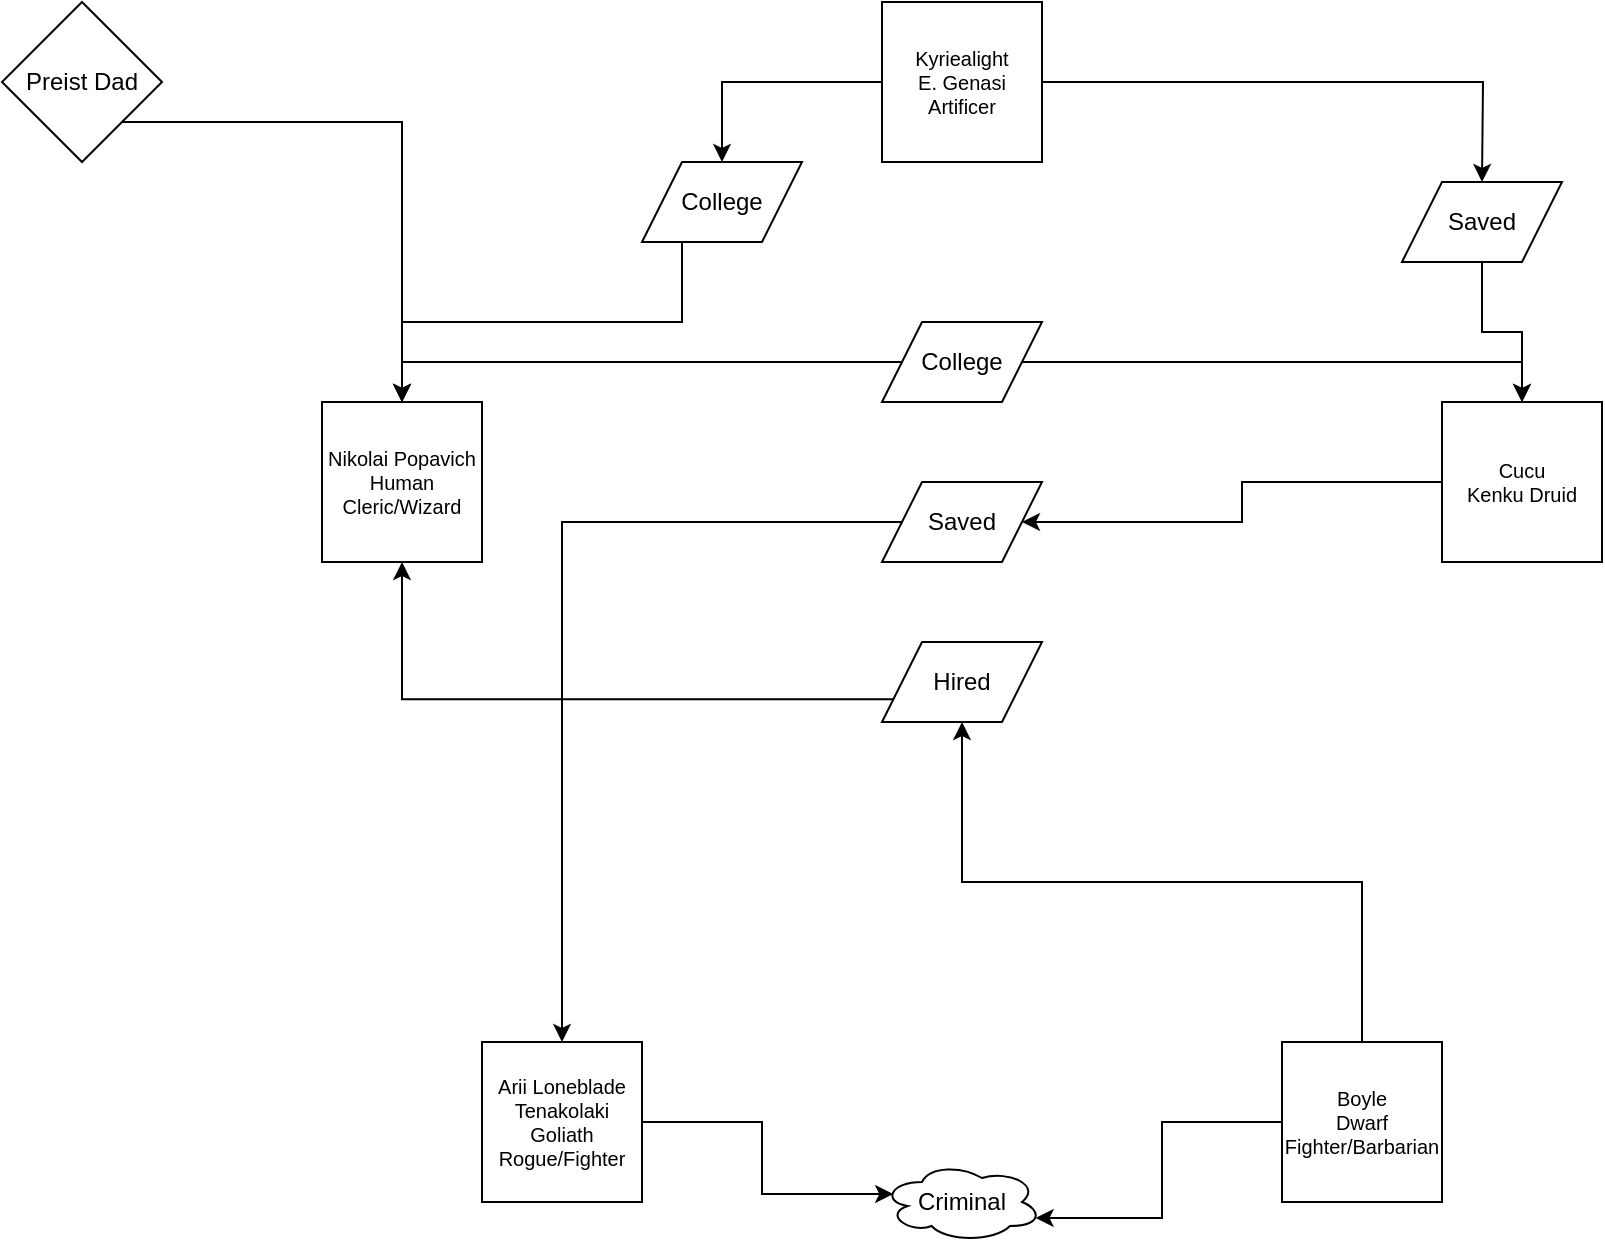 <mxfile version="24.4.0" type="device">
  <diagram name="Page-1" id="IcbLhcTuHrykQGWk9mLX">
    <mxGraphModel dx="1050" dy="717" grid="1" gridSize="10" guides="1" tooltips="1" connect="1" arrows="1" fold="1" page="1" pageScale="1" pageWidth="1100" pageHeight="850" math="0" shadow="0">
      <root>
        <mxCell id="0" />
        <mxCell id="1" parent="0" />
        <mxCell id="6V6O945r7LAkr7qd6Hga-3" style="edgeStyle=orthogonalEdgeStyle;rounded=0;orthogonalLoop=1;jettySize=auto;html=1;exitX=1;exitY=1;exitDx=0;exitDy=0;entryX=0.5;entryY=0;entryDx=0;entryDy=0;" edge="1" parent="1" source="6V6O945r7LAkr7qd6Hga-1" target="6V6O945r7LAkr7qd6Hga-2">
          <mxGeometry relative="1" as="geometry" />
        </mxCell>
        <mxCell id="6V6O945r7LAkr7qd6Hga-1" value="Preist Dad" style="rhombus;whiteSpace=wrap;html=1;" vertex="1" parent="1">
          <mxGeometry x="40" y="40" width="80" height="80" as="geometry" />
        </mxCell>
        <mxCell id="6V6O945r7LAkr7qd6Hga-2" value="&lt;font style=&quot;font-size: 10px;&quot;&gt;Nikolai Popavich&lt;/font&gt;&lt;div style=&quot;font-size: 10px;&quot;&gt;&lt;font style=&quot;font-size: 10px;&quot;&gt;Human Cleric/Wizard&lt;/font&gt;&lt;/div&gt;" style="whiteSpace=wrap;html=1;aspect=fixed;fontSize=10;" vertex="1" parent="1">
          <mxGeometry x="200" y="240" width="80" height="80" as="geometry" />
        </mxCell>
        <mxCell id="6V6O945r7LAkr7qd6Hga-25" style="edgeStyle=orthogonalEdgeStyle;rounded=0;orthogonalLoop=1;jettySize=auto;html=1;exitX=0;exitY=0.5;exitDx=0;exitDy=0;entryX=0.5;entryY=0;entryDx=0;entryDy=0;" edge="1" parent="1" source="6V6O945r7LAkr7qd6Hga-4" target="6V6O945r7LAkr7qd6Hga-24">
          <mxGeometry relative="1" as="geometry" />
        </mxCell>
        <mxCell id="6V6O945r7LAkr7qd6Hga-27" style="edgeStyle=orthogonalEdgeStyle;rounded=0;orthogonalLoop=1;jettySize=auto;html=1;exitX=1;exitY=0.5;exitDx=0;exitDy=0;" edge="1" parent="1" source="6V6O945r7LAkr7qd6Hga-4">
          <mxGeometry relative="1" as="geometry">
            <mxPoint x="780" y="130" as="targetPoint" />
          </mxGeometry>
        </mxCell>
        <mxCell id="6V6O945r7LAkr7qd6Hga-4" value="Kyriealight&lt;div&gt;E. Genasi Artificer&lt;/div&gt;" style="whiteSpace=wrap;html=1;aspect=fixed;fontSize=10;" vertex="1" parent="1">
          <mxGeometry x="480" y="40" width="80" height="80" as="geometry" />
        </mxCell>
        <mxCell id="6V6O945r7LAkr7qd6Hga-17" style="edgeStyle=orthogonalEdgeStyle;rounded=0;orthogonalLoop=1;jettySize=auto;html=1;exitX=0;exitY=0.5;exitDx=0;exitDy=0;entryX=1;entryY=0.5;entryDx=0;entryDy=0;" edge="1" parent="1" source="6V6O945r7LAkr7qd6Hga-5" target="6V6O945r7LAkr7qd6Hga-16">
          <mxGeometry relative="1" as="geometry" />
        </mxCell>
        <mxCell id="6V6O945r7LAkr7qd6Hga-5" value="Cucu&lt;br&gt;Kenku Druid" style="whiteSpace=wrap;html=1;aspect=fixed;fontSize=10;" vertex="1" parent="1">
          <mxGeometry x="760" y="240" width="80" height="80" as="geometry" />
        </mxCell>
        <mxCell id="6V6O945r7LAkr7qd6Hga-12" style="edgeStyle=orthogonalEdgeStyle;rounded=0;orthogonalLoop=1;jettySize=auto;html=1;exitX=1;exitY=0.5;exitDx=0;exitDy=0;entryX=0.07;entryY=0.4;entryDx=0;entryDy=0;entryPerimeter=0;" edge="1" parent="1" source="6V6O945r7LAkr7qd6Hga-6" target="6V6O945r7LAkr7qd6Hga-8">
          <mxGeometry relative="1" as="geometry" />
        </mxCell>
        <mxCell id="6V6O945r7LAkr7qd6Hga-18" style="edgeStyle=orthogonalEdgeStyle;rounded=0;orthogonalLoop=1;jettySize=auto;html=1;exitX=0.5;exitY=0;exitDx=0;exitDy=0;entryX=0;entryY=0.5;entryDx=0;entryDy=0;startArrow=classic;startFill=1;endArrow=none;endFill=0;" edge="1" parent="1" source="6V6O945r7LAkr7qd6Hga-6" target="6V6O945r7LAkr7qd6Hga-16">
          <mxGeometry relative="1" as="geometry">
            <Array as="points">
              <mxPoint x="320" y="300" />
            </Array>
          </mxGeometry>
        </mxCell>
        <mxCell id="6V6O945r7LAkr7qd6Hga-6" value="Arii Loneblade Tenakolaki&lt;div&gt;Goliath Rogue/Fighter&lt;/div&gt;" style="whiteSpace=wrap;html=1;aspect=fixed;fontSize=10;" vertex="1" parent="1">
          <mxGeometry x="280" y="560" width="80" height="80" as="geometry" />
        </mxCell>
        <mxCell id="6V6O945r7LAkr7qd6Hga-23" style="edgeStyle=orthogonalEdgeStyle;rounded=0;orthogonalLoop=1;jettySize=auto;html=1;exitX=0.5;exitY=0;exitDx=0;exitDy=0;entryX=0.5;entryY=1;entryDx=0;entryDy=0;" edge="1" parent="1" source="6V6O945r7LAkr7qd6Hga-7" target="6V6O945r7LAkr7qd6Hga-19">
          <mxGeometry relative="1" as="geometry" />
        </mxCell>
        <mxCell id="6V6O945r7LAkr7qd6Hga-7" value="Boyle&lt;div&gt;Dwarf Fighter/Barbarian&lt;/div&gt;" style="whiteSpace=wrap;html=1;aspect=fixed;fontSize=10;" vertex="1" parent="1">
          <mxGeometry x="680" y="560" width="80" height="80" as="geometry" />
        </mxCell>
        <mxCell id="6V6O945r7LAkr7qd6Hga-8" value="Criminal" style="ellipse;shape=cloud;whiteSpace=wrap;html=1;" vertex="1" parent="1">
          <mxGeometry x="480" y="620" width="80" height="40" as="geometry" />
        </mxCell>
        <mxCell id="6V6O945r7LAkr7qd6Hga-10" style="edgeStyle=orthogonalEdgeStyle;rounded=0;orthogonalLoop=1;jettySize=auto;html=1;exitX=1;exitY=0.5;exitDx=0;exitDy=0;entryX=0.5;entryY=0;entryDx=0;entryDy=0;" edge="1" parent="1" source="6V6O945r7LAkr7qd6Hga-9" target="6V6O945r7LAkr7qd6Hga-5">
          <mxGeometry relative="1" as="geometry" />
        </mxCell>
        <mxCell id="6V6O945r7LAkr7qd6Hga-11" style="edgeStyle=orthogonalEdgeStyle;rounded=0;orthogonalLoop=1;jettySize=auto;html=1;exitX=0;exitY=0.5;exitDx=0;exitDy=0;entryX=0.5;entryY=0;entryDx=0;entryDy=0;" edge="1" parent="1" source="6V6O945r7LAkr7qd6Hga-9" target="6V6O945r7LAkr7qd6Hga-2">
          <mxGeometry relative="1" as="geometry" />
        </mxCell>
        <mxCell id="6V6O945r7LAkr7qd6Hga-9" value="College" style="shape=parallelogram;perimeter=parallelogramPerimeter;whiteSpace=wrap;html=1;fixedSize=1;" vertex="1" parent="1">
          <mxGeometry x="480" y="200" width="80" height="40" as="geometry" />
        </mxCell>
        <mxCell id="6V6O945r7LAkr7qd6Hga-13" style="edgeStyle=orthogonalEdgeStyle;rounded=0;orthogonalLoop=1;jettySize=auto;html=1;exitX=0;exitY=0.5;exitDx=0;exitDy=0;entryX=0.96;entryY=0.7;entryDx=0;entryDy=0;entryPerimeter=0;" edge="1" parent="1" source="6V6O945r7LAkr7qd6Hga-7" target="6V6O945r7LAkr7qd6Hga-8">
          <mxGeometry relative="1" as="geometry" />
        </mxCell>
        <mxCell id="6V6O945r7LAkr7qd6Hga-16" value="Saved" style="shape=parallelogram;perimeter=parallelogramPerimeter;whiteSpace=wrap;html=1;fixedSize=1;" vertex="1" parent="1">
          <mxGeometry x="480" y="280" width="80" height="40" as="geometry" />
        </mxCell>
        <mxCell id="6V6O945r7LAkr7qd6Hga-22" style="edgeStyle=orthogonalEdgeStyle;rounded=0;orthogonalLoop=1;jettySize=auto;html=1;exitX=0;exitY=0.75;exitDx=0;exitDy=0;entryX=0.5;entryY=1;entryDx=0;entryDy=0;" edge="1" parent="1" source="6V6O945r7LAkr7qd6Hga-19" target="6V6O945r7LAkr7qd6Hga-2">
          <mxGeometry relative="1" as="geometry" />
        </mxCell>
        <mxCell id="6V6O945r7LAkr7qd6Hga-19" value="Hired" style="shape=parallelogram;perimeter=parallelogramPerimeter;whiteSpace=wrap;html=1;fixedSize=1;" vertex="1" parent="1">
          <mxGeometry x="480" y="360" width="80" height="40" as="geometry" />
        </mxCell>
        <mxCell id="6V6O945r7LAkr7qd6Hga-26" style="edgeStyle=orthogonalEdgeStyle;rounded=0;orthogonalLoop=1;jettySize=auto;html=1;exitX=0.25;exitY=1;exitDx=0;exitDy=0;entryX=0.5;entryY=0;entryDx=0;entryDy=0;" edge="1" parent="1" source="6V6O945r7LAkr7qd6Hga-24" target="6V6O945r7LAkr7qd6Hga-2">
          <mxGeometry relative="1" as="geometry" />
        </mxCell>
        <mxCell id="6V6O945r7LAkr7qd6Hga-24" value="College" style="shape=parallelogram;perimeter=parallelogramPerimeter;whiteSpace=wrap;html=1;fixedSize=1;" vertex="1" parent="1">
          <mxGeometry x="360" y="120" width="80" height="40" as="geometry" />
        </mxCell>
        <mxCell id="6V6O945r7LAkr7qd6Hga-29" style="edgeStyle=orthogonalEdgeStyle;rounded=0;orthogonalLoop=1;jettySize=auto;html=1;exitX=0.5;exitY=1;exitDx=0;exitDy=0;entryX=0.5;entryY=0;entryDx=0;entryDy=0;" edge="1" parent="1" source="6V6O945r7LAkr7qd6Hga-28" target="6V6O945r7LAkr7qd6Hga-5">
          <mxGeometry relative="1" as="geometry" />
        </mxCell>
        <mxCell id="6V6O945r7LAkr7qd6Hga-28" value="Saved" style="shape=parallelogram;perimeter=parallelogramPerimeter;whiteSpace=wrap;html=1;fixedSize=1;" vertex="1" parent="1">
          <mxGeometry x="740" y="130" width="80" height="40" as="geometry" />
        </mxCell>
      </root>
    </mxGraphModel>
  </diagram>
</mxfile>
